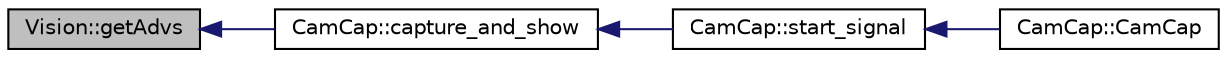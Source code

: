 digraph "Vision::getAdvs"
{
 // INTERACTIVE_SVG=YES
  edge [fontname="Helvetica",fontsize="10",labelfontname="Helvetica",labelfontsize="10"];
  node [fontname="Helvetica",fontsize="10",shape=record];
  rankdir="LR";
  Node30 [label="Vision::getAdvs",height=0.2,width=0.4,color="black", fillcolor="grey75", style="filled", fontcolor="black"];
  Node30 -> Node31 [dir="back",color="midnightblue",fontsize="10",style="solid",fontname="Helvetica"];
  Node31 [label="CamCap::capture_and_show",height=0.2,width=0.4,color="black", fillcolor="white", style="filled",URL="$class_cam_cap.html#a87f384c5fec40a0ccfd7833347fec0df",tooltip="Captures camera frames and shows it in the interface. "];
  Node31 -> Node32 [dir="back",color="midnightblue",fontsize="10",style="solid",fontname="Helvetica"];
  Node32 [label="CamCap::start_signal",height=0.2,width=0.4,color="black", fillcolor="white", style="filled",URL="$class_cam_cap.html#ae676e6624dd821ad494a80e68a41e249",tooltip="Interface adjustments after &#39;start&#39; button is clicked. "];
  Node32 -> Node33 [dir="back",color="midnightblue",fontsize="10",style="solid",fontname="Helvetica"];
  Node33 [label="CamCap::CamCap",height=0.2,width=0.4,color="black", fillcolor="white", style="filled",URL="$class_cam_cap.html#afe0db98a5f72bc9b261dcb78e2840da6",tooltip="Constructor of a CamCap object. "];
}
